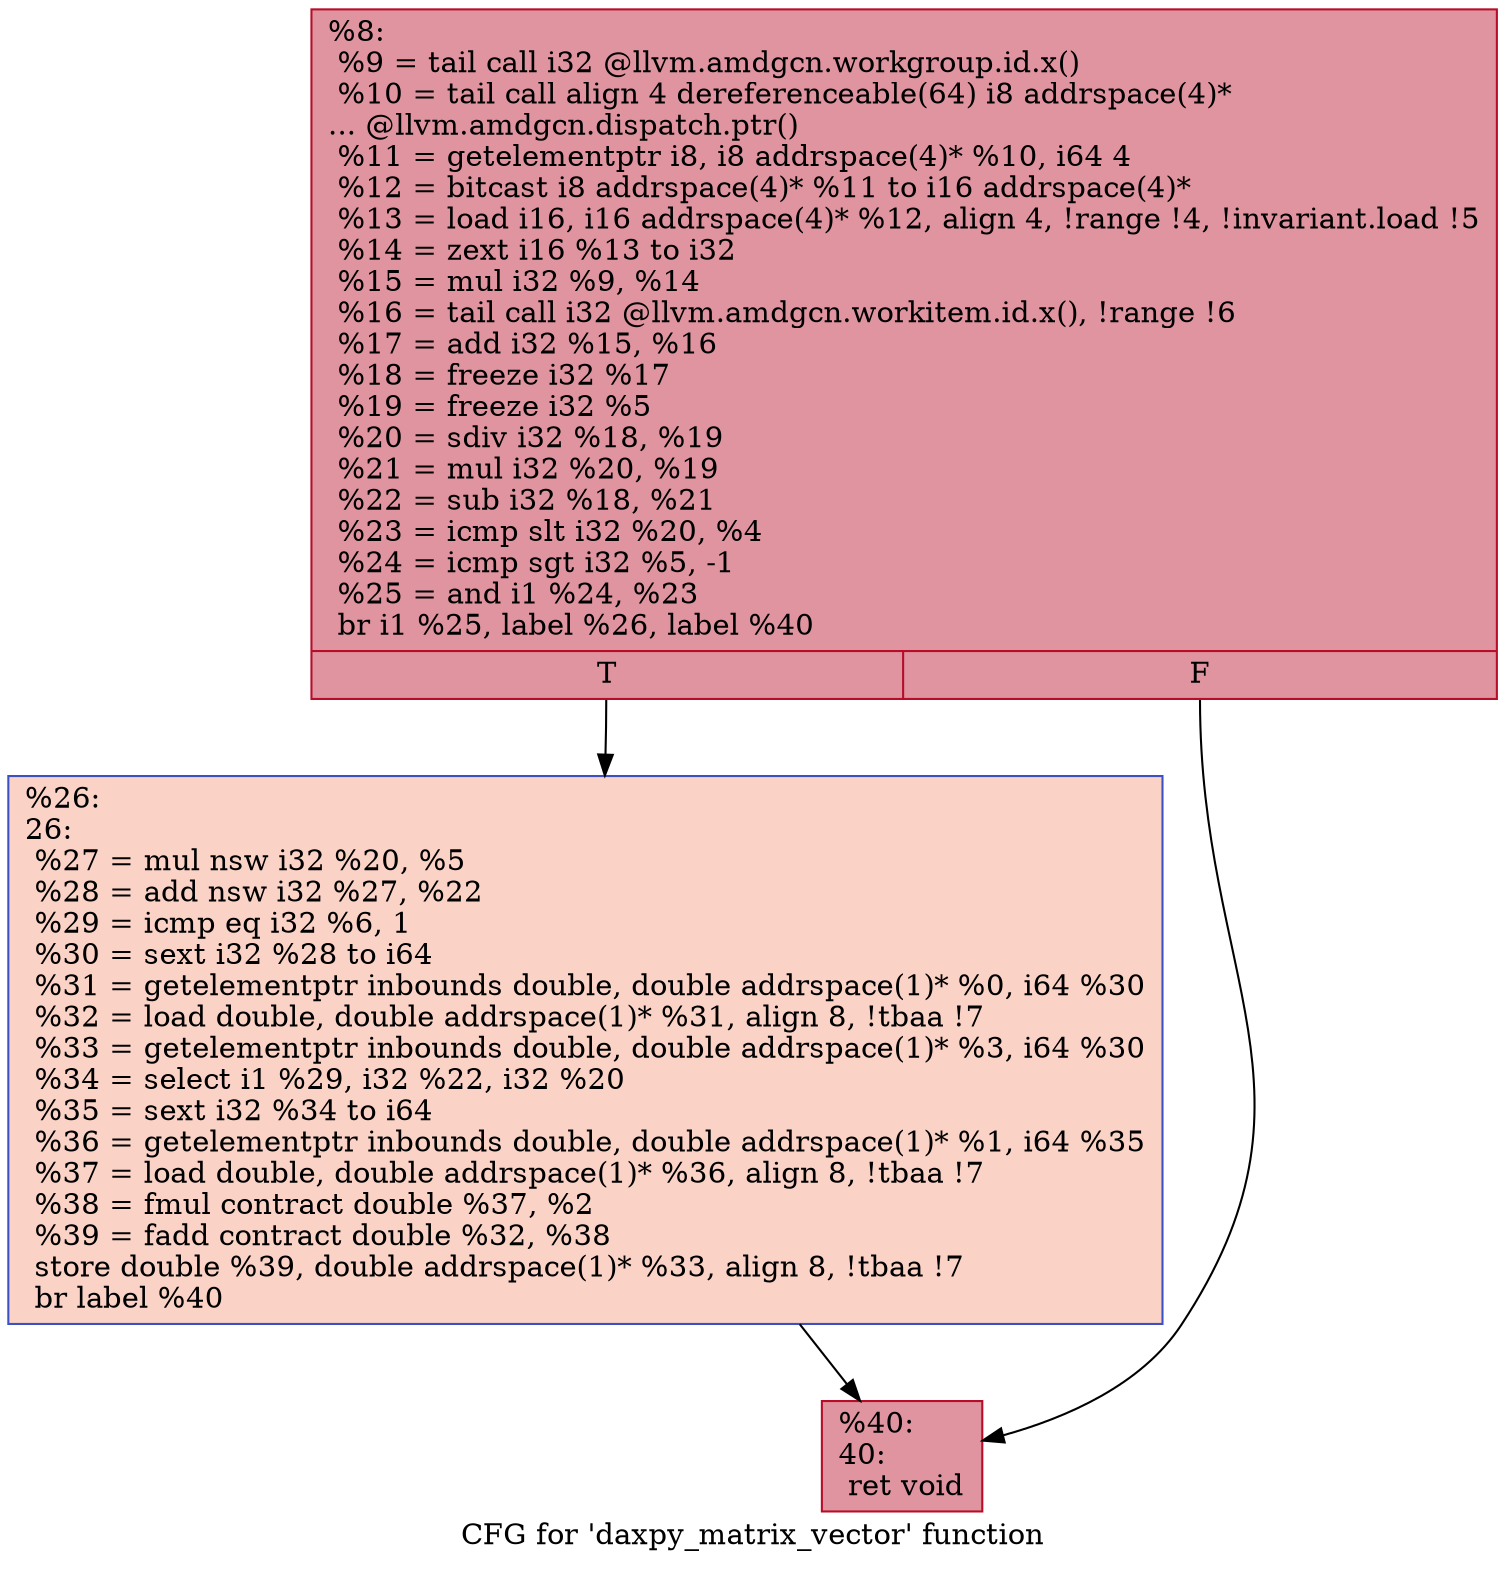 digraph "CFG for 'daxpy_matrix_vector' function" {
	label="CFG for 'daxpy_matrix_vector' function";

	Node0x63f8370 [shape=record,color="#b70d28ff", style=filled, fillcolor="#b70d2870",label="{%8:\l  %9 = tail call i32 @llvm.amdgcn.workgroup.id.x()\l  %10 = tail call align 4 dereferenceable(64) i8 addrspace(4)*\l... @llvm.amdgcn.dispatch.ptr()\l  %11 = getelementptr i8, i8 addrspace(4)* %10, i64 4\l  %12 = bitcast i8 addrspace(4)* %11 to i16 addrspace(4)*\l  %13 = load i16, i16 addrspace(4)* %12, align 4, !range !4, !invariant.load !5\l  %14 = zext i16 %13 to i32\l  %15 = mul i32 %9, %14\l  %16 = tail call i32 @llvm.amdgcn.workitem.id.x(), !range !6\l  %17 = add i32 %15, %16\l  %18 = freeze i32 %17\l  %19 = freeze i32 %5\l  %20 = sdiv i32 %18, %19\l  %21 = mul i32 %20, %19\l  %22 = sub i32 %18, %21\l  %23 = icmp slt i32 %20, %4\l  %24 = icmp sgt i32 %5, -1\l  %25 = and i1 %24, %23\l  br i1 %25, label %26, label %40\l|{<s0>T|<s1>F}}"];
	Node0x63f8370:s0 -> Node0x63fa650;
	Node0x63f8370:s1 -> Node0x63fa6e0;
	Node0x63fa650 [shape=record,color="#3d50c3ff", style=filled, fillcolor="#f59c7d70",label="{%26:\l26:                                               \l  %27 = mul nsw i32 %20, %5\l  %28 = add nsw i32 %27, %22\l  %29 = icmp eq i32 %6, 1\l  %30 = sext i32 %28 to i64\l  %31 = getelementptr inbounds double, double addrspace(1)* %0, i64 %30\l  %32 = load double, double addrspace(1)* %31, align 8, !tbaa !7\l  %33 = getelementptr inbounds double, double addrspace(1)* %3, i64 %30\l  %34 = select i1 %29, i32 %22, i32 %20\l  %35 = sext i32 %34 to i64\l  %36 = getelementptr inbounds double, double addrspace(1)* %1, i64 %35\l  %37 = load double, double addrspace(1)* %36, align 8, !tbaa !7\l  %38 = fmul contract double %37, %2\l  %39 = fadd contract double %32, %38\l  store double %39, double addrspace(1)* %33, align 8, !tbaa !7\l  br label %40\l}"];
	Node0x63fa650 -> Node0x63fa6e0;
	Node0x63fa6e0 [shape=record,color="#b70d28ff", style=filled, fillcolor="#b70d2870",label="{%40:\l40:                                               \l  ret void\l}"];
}
